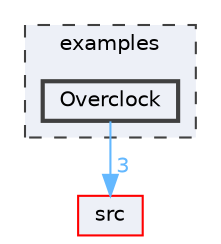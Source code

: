 digraph "/home/runner/work/FastLED/FastLED/examples/Overclock"
{
 // LATEX_PDF_SIZE
  bgcolor="transparent";
  edge [fontname=Helvetica,fontsize=10,labelfontname=Helvetica,labelfontsize=10];
  node [fontname=Helvetica,fontsize=10,shape=box,height=0.2,width=0.4];
  compound=true
  subgraph clusterdir_d28a4824dc47e487b107a5db32ef43c4 {
    graph [ bgcolor="#edf0f7", pencolor="grey25", label="examples", fontname=Helvetica,fontsize=10 style="filled,dashed", URL="dir_d28a4824dc47e487b107a5db32ef43c4.html",tooltip=""]
  dir_e42350710e4d449d396561585bae204b [label="Overclock", fillcolor="#edf0f7", color="grey25", style="filled,bold", URL="dir_e42350710e4d449d396561585bae204b.html",tooltip=""];
  }
  dir_68267d1309a1af8e8297ef4c3efbcdba [label="src", fillcolor="#edf0f7", color="red", style="filled", URL="dir_68267d1309a1af8e8297ef4c3efbcdba.html",tooltip=""];
  dir_e42350710e4d449d396561585bae204b->dir_68267d1309a1af8e8297ef4c3efbcdba [headlabel="3", labeldistance=1.5 headhref="dir_000058_000073.html" href="dir_000058_000073.html" color="steelblue1" fontcolor="steelblue1"];
}
